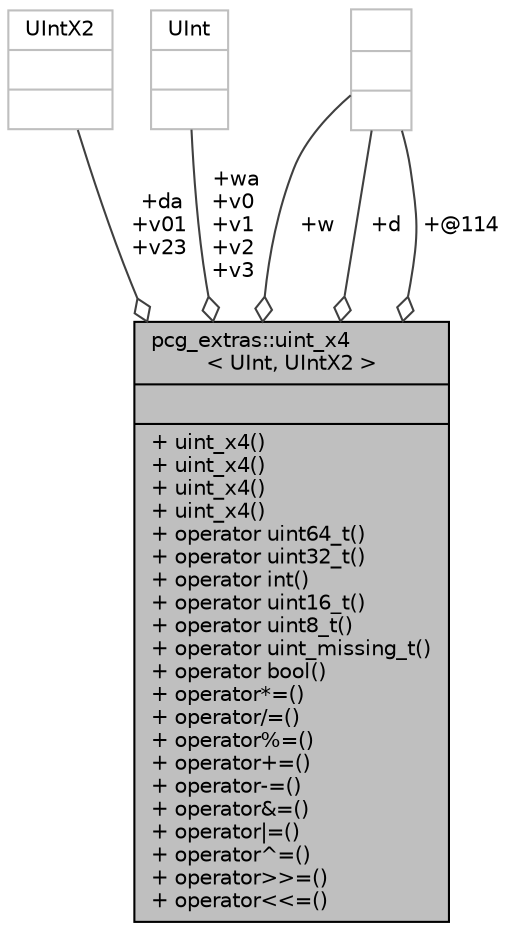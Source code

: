 digraph "pcg_extras::uint_x4&lt; UInt, UIntX2 &gt;"
{
 // INTERACTIVE_SVG=YES
  bgcolor="transparent";
  edge [fontname="Helvetica",fontsize="10",labelfontname="Helvetica",labelfontsize="10"];
  node [fontname="Helvetica",fontsize="10",shape=record];
  Node1 [label="{pcg_extras::uint_x4\l\< UInt, UIntX2 \>\n||+ uint_x4()\l+ uint_x4()\l+ uint_x4()\l+ uint_x4()\l+ operator uint64_t()\l+ operator uint32_t()\l+ operator int()\l+ operator uint16_t()\l+ operator uint8_t()\l+ operator uint_missing_t()\l+ operator bool()\l+ operator*=()\l+ operator/=()\l+ operator%=()\l+ operator+=()\l+ operator-=()\l+ operator&=()\l+ operator\|=()\l+ operator^=()\l+ operator\>\>=()\l+ operator\<\<=()\l}",height=0.2,width=0.4,color="black", fillcolor="grey75", style="filled" fontcolor="black"];
  Node2 -> Node1 [color="grey25",fontsize="10",style="solid",label=" +da\n+v01\n+v23" ,arrowhead="odiamond",fontname="Helvetica"];
  Node2 [label="{UIntX2\n||}",height=0.2,width=0.4,color="grey75"];
  Node3 -> Node1 [color="grey25",fontsize="10",style="solid",label=" +wa\n+v0\n+v1\n+v2\n+v3" ,arrowhead="odiamond",fontname="Helvetica"];
  Node3 [label="{UInt\n||}",height=0.2,width=0.4,color="grey75"];
  Node4 -> Node1 [color="grey25",fontsize="10",style="solid",label=" +w" ,arrowhead="odiamond",fontname="Helvetica"];
  Node4 [label="{\n||}",height=0.2,width=0.4,color="grey75"];
  Node4 -> Node1 [color="grey25",fontsize="10",style="solid",label=" +d" ,arrowhead="odiamond",fontname="Helvetica"];
  Node4 -> Node1 [color="grey25",fontsize="10",style="solid",label=" +@114" ,arrowhead="odiamond",fontname="Helvetica"];
}
